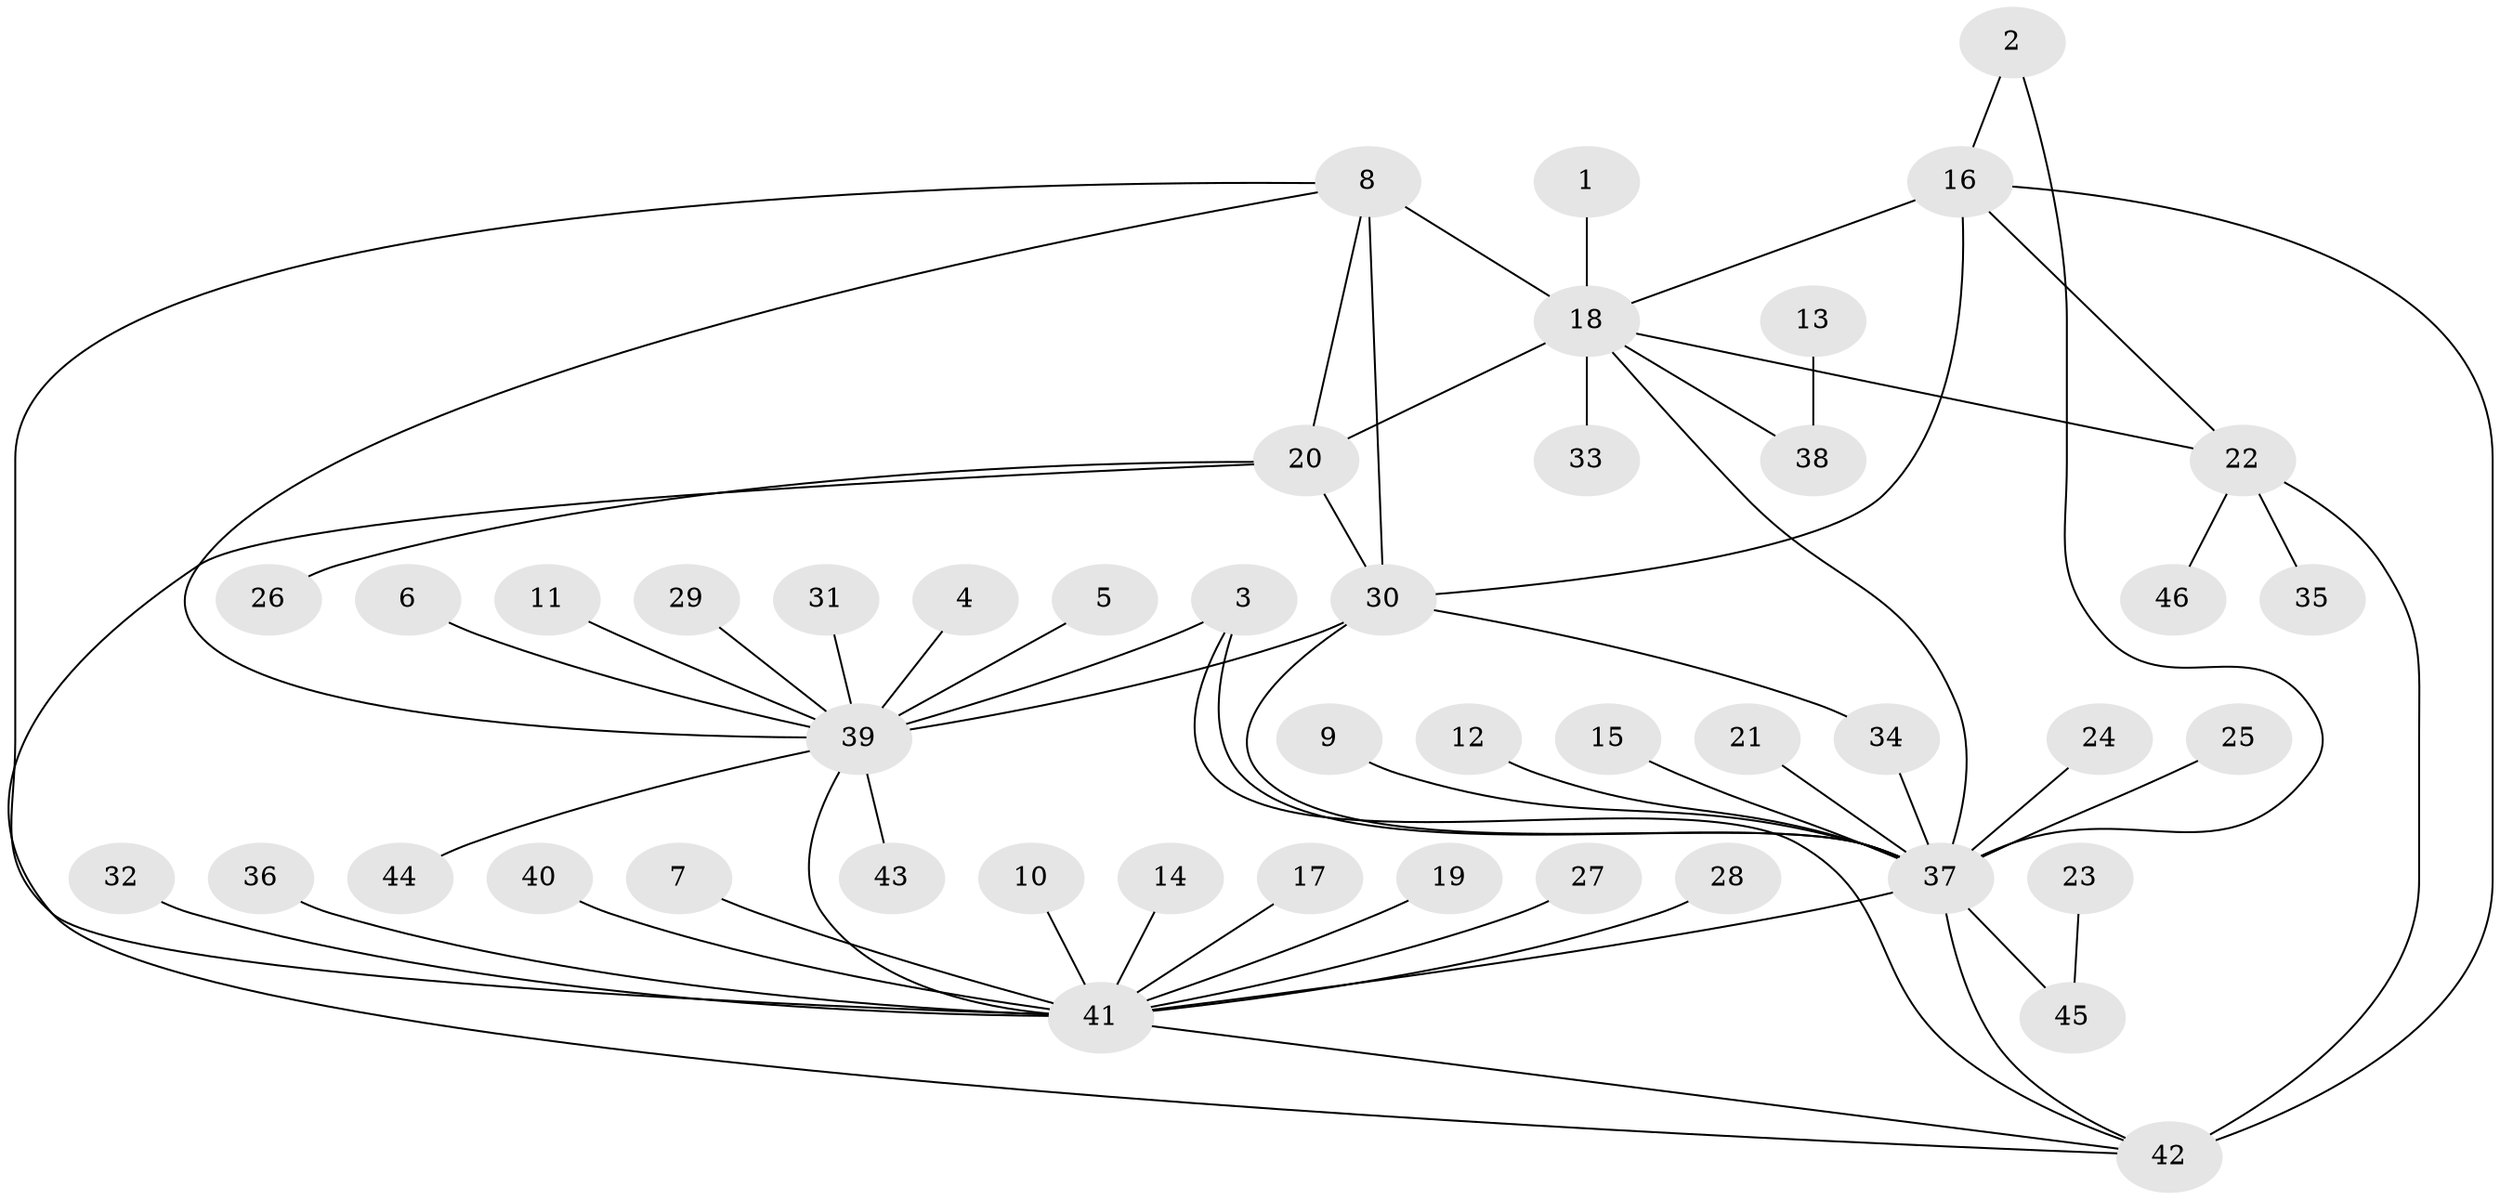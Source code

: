 // original degree distribution, {6: 0.043478260869565216, 10: 0.010869565217391304, 8: 0.03260869565217391, 5: 0.043478260869565216, 9: 0.010869565217391304, 12: 0.010869565217391304, 3: 0.06521739130434782, 4: 0.043478260869565216, 11: 0.021739130434782608, 7: 0.010869565217391304, 2: 0.14130434782608695, 1: 0.5652173913043478}
// Generated by graph-tools (version 1.1) at 2025/50/03/09/25 03:50:38]
// undirected, 46 vertices, 61 edges
graph export_dot {
graph [start="1"]
  node [color=gray90,style=filled];
  1;
  2;
  3;
  4;
  5;
  6;
  7;
  8;
  9;
  10;
  11;
  12;
  13;
  14;
  15;
  16;
  17;
  18;
  19;
  20;
  21;
  22;
  23;
  24;
  25;
  26;
  27;
  28;
  29;
  30;
  31;
  32;
  33;
  34;
  35;
  36;
  37;
  38;
  39;
  40;
  41;
  42;
  43;
  44;
  45;
  46;
  1 -- 18 [weight=1.0];
  2 -- 16 [weight=1.0];
  2 -- 37 [weight=1.0];
  3 -- 37 [weight=1.0];
  3 -- 39 [weight=1.0];
  3 -- 42 [weight=1.0];
  4 -- 39 [weight=1.0];
  5 -- 39 [weight=1.0];
  6 -- 39 [weight=1.0];
  7 -- 41 [weight=1.0];
  8 -- 18 [weight=2.0];
  8 -- 20 [weight=1.0];
  8 -- 30 [weight=1.0];
  8 -- 39 [weight=1.0];
  8 -- 41 [weight=1.0];
  9 -- 37 [weight=1.0];
  10 -- 41 [weight=1.0];
  11 -- 39 [weight=1.0];
  12 -- 37 [weight=1.0];
  13 -- 38 [weight=1.0];
  14 -- 41 [weight=1.0];
  15 -- 37 [weight=1.0];
  16 -- 18 [weight=1.0];
  16 -- 22 [weight=1.0];
  16 -- 30 [weight=1.0];
  16 -- 42 [weight=2.0];
  17 -- 41 [weight=1.0];
  18 -- 20 [weight=2.0];
  18 -- 22 [weight=1.0];
  18 -- 33 [weight=1.0];
  18 -- 37 [weight=1.0];
  18 -- 38 [weight=1.0];
  19 -- 41 [weight=1.0];
  20 -- 26 [weight=1.0];
  20 -- 30 [weight=1.0];
  20 -- 42 [weight=1.0];
  21 -- 37 [weight=1.0];
  22 -- 35 [weight=1.0];
  22 -- 42 [weight=2.0];
  22 -- 46 [weight=1.0];
  23 -- 45 [weight=1.0];
  24 -- 37 [weight=1.0];
  25 -- 37 [weight=1.0];
  27 -- 41 [weight=1.0];
  28 -- 41 [weight=1.0];
  29 -- 39 [weight=1.0];
  30 -- 34 [weight=1.0];
  30 -- 37 [weight=1.0];
  30 -- 39 [weight=3.0];
  31 -- 39 [weight=1.0];
  32 -- 41 [weight=1.0];
  34 -- 37 [weight=1.0];
  36 -- 41 [weight=1.0];
  37 -- 41 [weight=1.0];
  37 -- 42 [weight=1.0];
  37 -- 45 [weight=1.0];
  39 -- 41 [weight=1.0];
  39 -- 43 [weight=1.0];
  39 -- 44 [weight=1.0];
  40 -- 41 [weight=1.0];
  41 -- 42 [weight=1.0];
}

